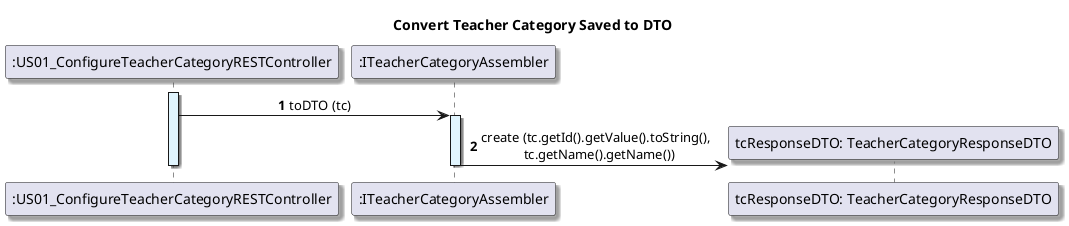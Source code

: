 @startuml

title Convert Teacher Category Saved to DTO

autonumber
skinparam {
  ActivityPadding 2
  ActivityMargin 2
  BoxPadding 2
}
skinparam defaultTextAlignment center
skinparam shadowing true

participant ":US01_ConfigureTeacherCategoryRESTController" as Controller
participant ":ITeacherCategoryAssembler" as tcAssembler
activate Controller #E1F5FE
Controller -> tcAssembler: toDTO (tc)
activate tcAssembler #E1F5FE

create "tcResponseDTO: TeacherCategoryResponseDTO"
tcAssembler -> "tcResponseDTO: TeacherCategoryResponseDTO": create (tc.getId().getValue().toString(), \n tc.getName().getName())
deactivate tcAssembler
deactivate Controller

@enduml